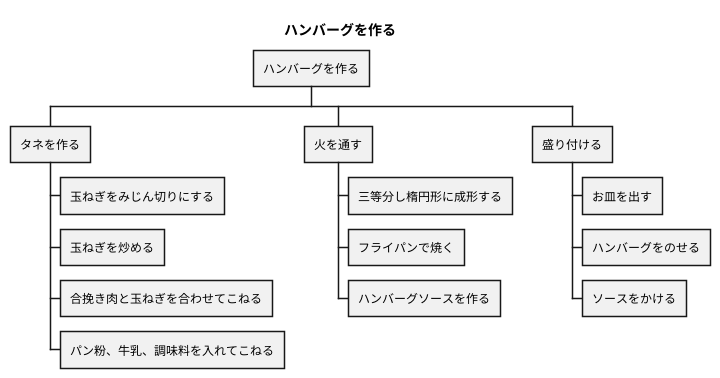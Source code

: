 @startwbs メインを作る
title ハンバーグを作る

+ ハンバーグを作る

** タネを作る
+++ 玉ねぎをみじん切りにする
*** 玉ねぎを炒める
*** 合挽き肉と玉ねぎを合わせてこねる
*** パン粉、牛乳、調味料を入れてこねる

** 火を通す
+++ 三等分し楕円形に成形する
*** フライパンで焼く
*** ハンバーグソースを作る

** 盛り付ける
+++ お皿を出す
*** ハンバーグをのせる
*** ソースをかける

@endwbs
